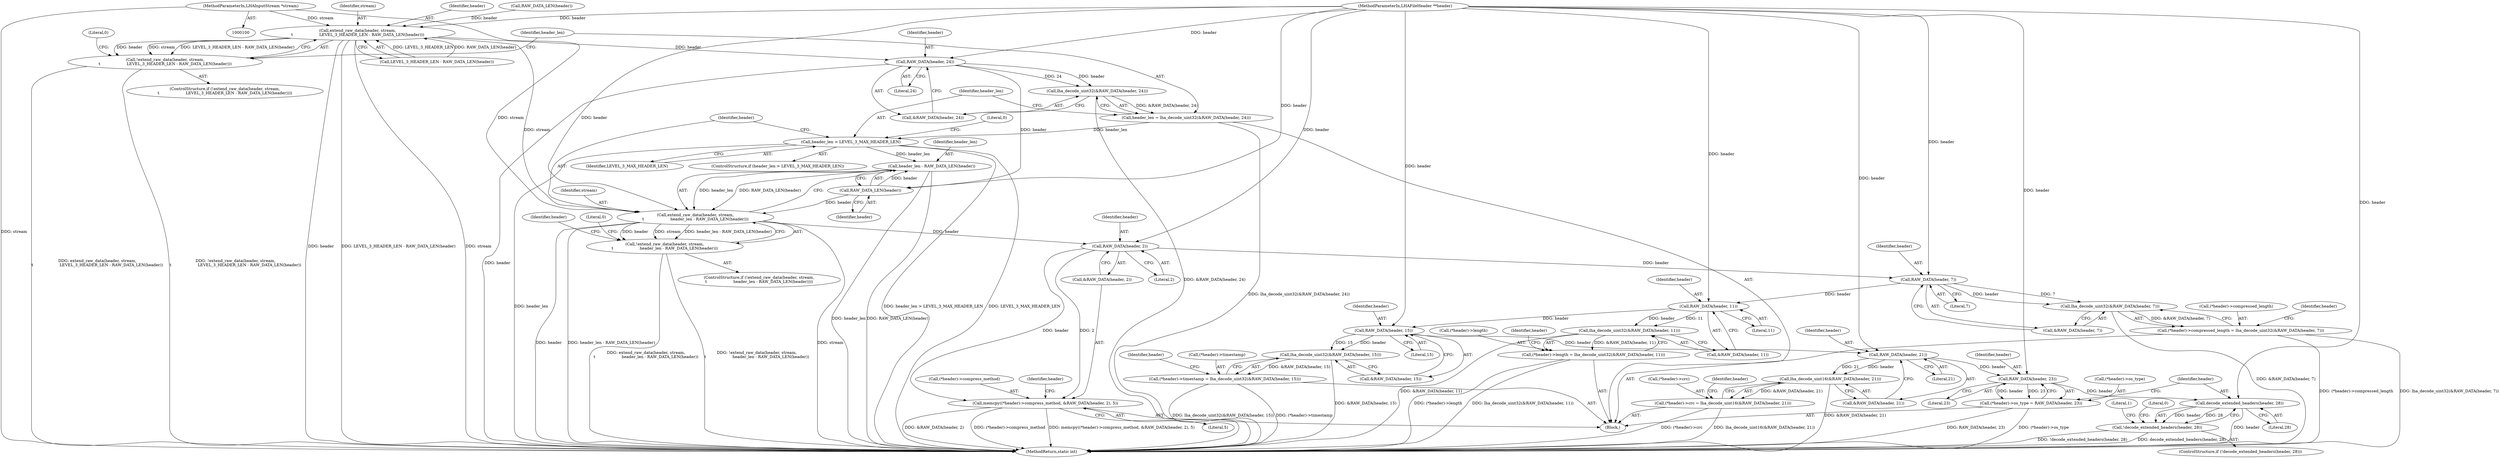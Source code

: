 digraph "1_lhasa_6fcdb8f1f538b9d63e63a5fa199c5514a15d4564@pointer" {
"1000102" [label="(MethodParameterIn,LHAInputStream *stream)"];
"1000118" [label="(Call,extend_raw_data(header, stream,\n\t                     LEVEL_3_HEADER_LEN - RAW_DATA_LEN(header)))"];
"1000117" [label="(Call,!extend_raw_data(header, stream,\n\t                     LEVEL_3_HEADER_LEN - RAW_DATA_LEN(header)))"];
"1000132" [label="(Call,RAW_DATA(header, 24))"];
"1000130" [label="(Call,lha_decode_uint32(&RAW_DATA(header, 24)))"];
"1000128" [label="(Call,header_len = lha_decode_uint32(&RAW_DATA(header, 24)))"];
"1000136" [label="(Call,header_len > LEVEL_3_MAX_HEADER_LEN)"];
"1000147" [label="(Call,header_len - RAW_DATA_LEN(header))"];
"1000144" [label="(Call,extend_raw_data(header, stream,\n\t                     header_len - RAW_DATA_LEN(header)))"];
"1000143" [label="(Call,!extend_raw_data(header, stream,\n\t                     header_len - RAW_DATA_LEN(header)))"];
"1000160" [label="(Call,RAW_DATA(header, 2))"];
"1000154" [label="(Call,memcpy((*header)->compress_method, &RAW_DATA(header, 2), 5))"];
"1000179" [label="(Call,RAW_DATA(header, 7))"];
"1000177" [label="(Call,lha_decode_uint32(&RAW_DATA(header, 7)))"];
"1000172" [label="(Call,(*header)->compressed_length = lha_decode_uint32(&RAW_DATA(header, 7)))"];
"1000189" [label="(Call,RAW_DATA(header, 11))"];
"1000187" [label="(Call,lha_decode_uint32(&RAW_DATA(header, 11)))"];
"1000182" [label="(Call,(*header)->length = lha_decode_uint32(&RAW_DATA(header, 11)))"];
"1000199" [label="(Call,RAW_DATA(header, 15))"];
"1000197" [label="(Call,lha_decode_uint32(&RAW_DATA(header, 15)))"];
"1000192" [label="(Call,(*header)->timestamp = lha_decode_uint32(&RAW_DATA(header, 15)))"];
"1000209" [label="(Call,RAW_DATA(header, 21))"];
"1000207" [label="(Call,lha_decode_uint16(&RAW_DATA(header, 21)))"];
"1000202" [label="(Call,(*header)->crc = lha_decode_uint16(&RAW_DATA(header, 21)))"];
"1000217" [label="(Call,RAW_DATA(header, 23))"];
"1000212" [label="(Call,(*header)->os_type = RAW_DATA(header, 23))"];
"1000222" [label="(Call,decode_extended_headers(header, 28))"];
"1000221" [label="(Call,!decode_extended_headers(header, 28))"];
"1000149" [label="(Call,RAW_DATA_LEN(header))"];
"1000177" [label="(Call,lha_decode_uint32(&RAW_DATA(header, 7)))"];
"1000229" [label="(Literal,1)"];
"1000200" [label="(Identifier,header)"];
"1000222" [label="(Call,decode_extended_headers(header, 28))"];
"1000101" [label="(MethodParameterIn,LHAFileHeader **header)"];
"1000118" [label="(Call,extend_raw_data(header, stream,\n\t                     LEVEL_3_HEADER_LEN - RAW_DATA_LEN(header)))"];
"1000147" [label="(Call,header_len - RAW_DATA_LEN(header))"];
"1000207" [label="(Call,lha_decode_uint16(&RAW_DATA(header, 21)))"];
"1000133" [label="(Identifier,header)"];
"1000210" [label="(Identifier,header)"];
"1000178" [label="(Call,&RAW_DATA(header, 7))"];
"1000199" [label="(Call,RAW_DATA(header, 15))"];
"1000129" [label="(Identifier,header_len)"];
"1000137" [label="(Identifier,header_len)"];
"1000149" [label="(Call,RAW_DATA_LEN(header))"];
"1000212" [label="(Call,(*header)->os_type = RAW_DATA(header, 23))"];
"1000188" [label="(Call,&RAW_DATA(header, 11))"];
"1000123" [label="(Call,RAW_DATA_LEN(header))"];
"1000134" [label="(Literal,24)"];
"1000157" [label="(Identifier,header)"];
"1000161" [label="(Identifier,header)"];
"1000132" [label="(Call,RAW_DATA(header, 24))"];
"1000127" [label="(Literal,0)"];
"1000120" [label="(Identifier,stream)"];
"1000146" [label="(Identifier,stream)"];
"1000219" [label="(Literal,23)"];
"1000230" [label="(MethodReturn,static int)"];
"1000195" [label="(Identifier,header)"];
"1000116" [label="(ControlStructure,if (!extend_raw_data(header, stream,\n\t                     LEVEL_3_HEADER_LEN - RAW_DATA_LEN(header))))"];
"1000179" [label="(Call,RAW_DATA(header, 7))"];
"1000227" [label="(Literal,0)"];
"1000180" [label="(Identifier,header)"];
"1000144" [label="(Call,extend_raw_data(header, stream,\n\t                     header_len - RAW_DATA_LEN(header)))"];
"1000173" [label="(Call,(*header)->compressed_length)"];
"1000128" [label="(Call,header_len = lha_decode_uint32(&RAW_DATA(header, 24)))"];
"1000205" [label="(Identifier,header)"];
"1000203" [label="(Call,(*header)->crc)"];
"1000131" [label="(Call,&RAW_DATA(header, 24))"];
"1000190" [label="(Identifier,header)"];
"1000138" [label="(Identifier,LEVEL_3_MAX_HEADER_LEN)"];
"1000162" [label="(Literal,2)"];
"1000202" [label="(Call,(*header)->crc = lha_decode_uint16(&RAW_DATA(header, 21)))"];
"1000143" [label="(Call,!extend_raw_data(header, stream,\n\t                     header_len - RAW_DATA_LEN(header)))"];
"1000102" [label="(MethodParameterIn,LHAInputStream *stream)"];
"1000130" [label="(Call,lha_decode_uint32(&RAW_DATA(header, 24)))"];
"1000141" [label="(Literal,0)"];
"1000117" [label="(Call,!extend_raw_data(header, stream,\n\t                     LEVEL_3_HEADER_LEN - RAW_DATA_LEN(header)))"];
"1000172" [label="(Call,(*header)->compressed_length = lha_decode_uint32(&RAW_DATA(header, 7)))"];
"1000191" [label="(Literal,11)"];
"1000183" [label="(Call,(*header)->length)"];
"1000148" [label="(Identifier,header_len)"];
"1000192" [label="(Call,(*header)->timestamp = lha_decode_uint32(&RAW_DATA(header, 15)))"];
"1000213" [label="(Call,(*header)->os_type)"];
"1000198" [label="(Call,&RAW_DATA(header, 15))"];
"1000208" [label="(Call,&RAW_DATA(header, 21))"];
"1000154" [label="(Call,memcpy((*header)->compress_method, &RAW_DATA(header, 2), 5))"];
"1000103" [label="(Block,)"];
"1000193" [label="(Call,(*header)->timestamp)"];
"1000215" [label="(Identifier,header)"];
"1000121" [label="(Call,LEVEL_3_HEADER_LEN - RAW_DATA_LEN(header))"];
"1000153" [label="(Literal,0)"];
"1000217" [label="(Call,RAW_DATA(header, 23))"];
"1000185" [label="(Identifier,header)"];
"1000155" [label="(Call,(*header)->compress_method)"];
"1000220" [label="(ControlStructure,if (!decode_extended_headers(header, 28)))"];
"1000135" [label="(ControlStructure,if (header_len > LEVEL_3_MAX_HEADER_LEN))"];
"1000201" [label="(Literal,15)"];
"1000189" [label="(Call,RAW_DATA(header, 11))"];
"1000168" [label="(Identifier,header)"];
"1000182" [label="(Call,(*header)->length = lha_decode_uint32(&RAW_DATA(header, 11)))"];
"1000197" [label="(Call,lha_decode_uint32(&RAW_DATA(header, 15)))"];
"1000223" [label="(Identifier,header)"];
"1000145" [label="(Identifier,header)"];
"1000218" [label="(Identifier,header)"];
"1000160" [label="(Call,RAW_DATA(header, 2))"];
"1000187" [label="(Call,lha_decode_uint32(&RAW_DATA(header, 11)))"];
"1000224" [label="(Literal,28)"];
"1000221" [label="(Call,!decode_extended_headers(header, 28))"];
"1000209" [label="(Call,RAW_DATA(header, 21))"];
"1000181" [label="(Literal,7)"];
"1000150" [label="(Identifier,header)"];
"1000136" [label="(Call,header_len > LEVEL_3_MAX_HEADER_LEN)"];
"1000142" [label="(ControlStructure,if (!extend_raw_data(header, stream,\n\t                     header_len - RAW_DATA_LEN(header))))"];
"1000159" [label="(Call,&RAW_DATA(header, 2))"];
"1000119" [label="(Identifier,header)"];
"1000211" [label="(Literal,21)"];
"1000163" [label="(Literal,5)"];
"1000102" -> "1000100"  [label="AST: "];
"1000102" -> "1000230"  [label="DDG: stream"];
"1000102" -> "1000118"  [label="DDG: stream"];
"1000102" -> "1000144"  [label="DDG: stream"];
"1000118" -> "1000117"  [label="AST: "];
"1000118" -> "1000121"  [label="CFG: "];
"1000119" -> "1000118"  [label="AST: "];
"1000120" -> "1000118"  [label="AST: "];
"1000121" -> "1000118"  [label="AST: "];
"1000117" -> "1000118"  [label="CFG: "];
"1000118" -> "1000230"  [label="DDG: header"];
"1000118" -> "1000230"  [label="DDG: LEVEL_3_HEADER_LEN - RAW_DATA_LEN(header)"];
"1000118" -> "1000230"  [label="DDG: stream"];
"1000118" -> "1000117"  [label="DDG: header"];
"1000118" -> "1000117"  [label="DDG: stream"];
"1000118" -> "1000117"  [label="DDG: LEVEL_3_HEADER_LEN - RAW_DATA_LEN(header)"];
"1000123" -> "1000118"  [label="DDG: header"];
"1000101" -> "1000118"  [label="DDG: header"];
"1000121" -> "1000118"  [label="DDG: LEVEL_3_HEADER_LEN"];
"1000121" -> "1000118"  [label="DDG: RAW_DATA_LEN(header)"];
"1000118" -> "1000132"  [label="DDG: header"];
"1000118" -> "1000144"  [label="DDG: stream"];
"1000117" -> "1000116"  [label="AST: "];
"1000127" -> "1000117"  [label="CFG: "];
"1000129" -> "1000117"  [label="CFG: "];
"1000117" -> "1000230"  [label="DDG: extend_raw_data(header, stream,\n\t                     LEVEL_3_HEADER_LEN - RAW_DATA_LEN(header))"];
"1000117" -> "1000230"  [label="DDG: !extend_raw_data(header, stream,\n\t                     LEVEL_3_HEADER_LEN - RAW_DATA_LEN(header))"];
"1000132" -> "1000131"  [label="AST: "];
"1000132" -> "1000134"  [label="CFG: "];
"1000133" -> "1000132"  [label="AST: "];
"1000134" -> "1000132"  [label="AST: "];
"1000131" -> "1000132"  [label="CFG: "];
"1000132" -> "1000230"  [label="DDG: header"];
"1000132" -> "1000130"  [label="DDG: header"];
"1000132" -> "1000130"  [label="DDG: 24"];
"1000101" -> "1000132"  [label="DDG: header"];
"1000132" -> "1000149"  [label="DDG: header"];
"1000130" -> "1000128"  [label="AST: "];
"1000130" -> "1000131"  [label="CFG: "];
"1000131" -> "1000130"  [label="AST: "];
"1000128" -> "1000130"  [label="CFG: "];
"1000130" -> "1000230"  [label="DDG: &RAW_DATA(header, 24)"];
"1000130" -> "1000128"  [label="DDG: &RAW_DATA(header, 24)"];
"1000128" -> "1000103"  [label="AST: "];
"1000129" -> "1000128"  [label="AST: "];
"1000137" -> "1000128"  [label="CFG: "];
"1000128" -> "1000230"  [label="DDG: lha_decode_uint32(&RAW_DATA(header, 24))"];
"1000128" -> "1000136"  [label="DDG: header_len"];
"1000136" -> "1000135"  [label="AST: "];
"1000136" -> "1000138"  [label="CFG: "];
"1000137" -> "1000136"  [label="AST: "];
"1000138" -> "1000136"  [label="AST: "];
"1000141" -> "1000136"  [label="CFG: "];
"1000145" -> "1000136"  [label="CFG: "];
"1000136" -> "1000230"  [label="DDG: header_len > LEVEL_3_MAX_HEADER_LEN"];
"1000136" -> "1000230"  [label="DDG: LEVEL_3_MAX_HEADER_LEN"];
"1000136" -> "1000230"  [label="DDG: header_len"];
"1000136" -> "1000147"  [label="DDG: header_len"];
"1000147" -> "1000144"  [label="AST: "];
"1000147" -> "1000149"  [label="CFG: "];
"1000148" -> "1000147"  [label="AST: "];
"1000149" -> "1000147"  [label="AST: "];
"1000144" -> "1000147"  [label="CFG: "];
"1000147" -> "1000230"  [label="DDG: RAW_DATA_LEN(header)"];
"1000147" -> "1000230"  [label="DDG: header_len"];
"1000147" -> "1000144"  [label="DDG: header_len"];
"1000147" -> "1000144"  [label="DDG: RAW_DATA_LEN(header)"];
"1000149" -> "1000147"  [label="DDG: header"];
"1000144" -> "1000143"  [label="AST: "];
"1000145" -> "1000144"  [label="AST: "];
"1000146" -> "1000144"  [label="AST: "];
"1000143" -> "1000144"  [label="CFG: "];
"1000144" -> "1000230"  [label="DDG: stream"];
"1000144" -> "1000230"  [label="DDG: header"];
"1000144" -> "1000230"  [label="DDG: header_len - RAW_DATA_LEN(header)"];
"1000144" -> "1000143"  [label="DDG: header"];
"1000144" -> "1000143"  [label="DDG: stream"];
"1000144" -> "1000143"  [label="DDG: header_len - RAW_DATA_LEN(header)"];
"1000149" -> "1000144"  [label="DDG: header"];
"1000101" -> "1000144"  [label="DDG: header"];
"1000144" -> "1000160"  [label="DDG: header"];
"1000143" -> "1000142"  [label="AST: "];
"1000153" -> "1000143"  [label="CFG: "];
"1000157" -> "1000143"  [label="CFG: "];
"1000143" -> "1000230"  [label="DDG: extend_raw_data(header, stream,\n\t                     header_len - RAW_DATA_LEN(header))"];
"1000143" -> "1000230"  [label="DDG: !extend_raw_data(header, stream,\n\t                     header_len - RAW_DATA_LEN(header))"];
"1000160" -> "1000159"  [label="AST: "];
"1000160" -> "1000162"  [label="CFG: "];
"1000161" -> "1000160"  [label="AST: "];
"1000162" -> "1000160"  [label="AST: "];
"1000159" -> "1000160"  [label="CFG: "];
"1000160" -> "1000154"  [label="DDG: header"];
"1000160" -> "1000154"  [label="DDG: 2"];
"1000101" -> "1000160"  [label="DDG: header"];
"1000160" -> "1000179"  [label="DDG: header"];
"1000154" -> "1000103"  [label="AST: "];
"1000154" -> "1000163"  [label="CFG: "];
"1000155" -> "1000154"  [label="AST: "];
"1000159" -> "1000154"  [label="AST: "];
"1000163" -> "1000154"  [label="AST: "];
"1000168" -> "1000154"  [label="CFG: "];
"1000154" -> "1000230"  [label="DDG: &RAW_DATA(header, 2)"];
"1000154" -> "1000230"  [label="DDG: (*header)->compress_method"];
"1000154" -> "1000230"  [label="DDG: memcpy((*header)->compress_method, &RAW_DATA(header, 2), 5)"];
"1000179" -> "1000178"  [label="AST: "];
"1000179" -> "1000181"  [label="CFG: "];
"1000180" -> "1000179"  [label="AST: "];
"1000181" -> "1000179"  [label="AST: "];
"1000178" -> "1000179"  [label="CFG: "];
"1000179" -> "1000177"  [label="DDG: header"];
"1000179" -> "1000177"  [label="DDG: 7"];
"1000101" -> "1000179"  [label="DDG: header"];
"1000179" -> "1000189"  [label="DDG: header"];
"1000177" -> "1000172"  [label="AST: "];
"1000177" -> "1000178"  [label="CFG: "];
"1000178" -> "1000177"  [label="AST: "];
"1000172" -> "1000177"  [label="CFG: "];
"1000177" -> "1000230"  [label="DDG: &RAW_DATA(header, 7)"];
"1000177" -> "1000172"  [label="DDG: &RAW_DATA(header, 7)"];
"1000172" -> "1000103"  [label="AST: "];
"1000173" -> "1000172"  [label="AST: "];
"1000185" -> "1000172"  [label="CFG: "];
"1000172" -> "1000230"  [label="DDG: lha_decode_uint32(&RAW_DATA(header, 7))"];
"1000172" -> "1000230"  [label="DDG: (*header)->compressed_length"];
"1000189" -> "1000188"  [label="AST: "];
"1000189" -> "1000191"  [label="CFG: "];
"1000190" -> "1000189"  [label="AST: "];
"1000191" -> "1000189"  [label="AST: "];
"1000188" -> "1000189"  [label="CFG: "];
"1000189" -> "1000187"  [label="DDG: header"];
"1000189" -> "1000187"  [label="DDG: 11"];
"1000101" -> "1000189"  [label="DDG: header"];
"1000189" -> "1000199"  [label="DDG: header"];
"1000187" -> "1000182"  [label="AST: "];
"1000187" -> "1000188"  [label="CFG: "];
"1000188" -> "1000187"  [label="AST: "];
"1000182" -> "1000187"  [label="CFG: "];
"1000187" -> "1000230"  [label="DDG: &RAW_DATA(header, 11)"];
"1000187" -> "1000182"  [label="DDG: &RAW_DATA(header, 11)"];
"1000182" -> "1000103"  [label="AST: "];
"1000183" -> "1000182"  [label="AST: "];
"1000195" -> "1000182"  [label="CFG: "];
"1000182" -> "1000230"  [label="DDG: lha_decode_uint32(&RAW_DATA(header, 11))"];
"1000182" -> "1000230"  [label="DDG: (*header)->length"];
"1000199" -> "1000198"  [label="AST: "];
"1000199" -> "1000201"  [label="CFG: "];
"1000200" -> "1000199"  [label="AST: "];
"1000201" -> "1000199"  [label="AST: "];
"1000198" -> "1000199"  [label="CFG: "];
"1000199" -> "1000197"  [label="DDG: header"];
"1000199" -> "1000197"  [label="DDG: 15"];
"1000101" -> "1000199"  [label="DDG: header"];
"1000199" -> "1000209"  [label="DDG: header"];
"1000197" -> "1000192"  [label="AST: "];
"1000197" -> "1000198"  [label="CFG: "];
"1000198" -> "1000197"  [label="AST: "];
"1000192" -> "1000197"  [label="CFG: "];
"1000197" -> "1000230"  [label="DDG: &RAW_DATA(header, 15)"];
"1000197" -> "1000192"  [label="DDG: &RAW_DATA(header, 15)"];
"1000192" -> "1000103"  [label="AST: "];
"1000193" -> "1000192"  [label="AST: "];
"1000205" -> "1000192"  [label="CFG: "];
"1000192" -> "1000230"  [label="DDG: lha_decode_uint32(&RAW_DATA(header, 15))"];
"1000192" -> "1000230"  [label="DDG: (*header)->timestamp"];
"1000209" -> "1000208"  [label="AST: "];
"1000209" -> "1000211"  [label="CFG: "];
"1000210" -> "1000209"  [label="AST: "];
"1000211" -> "1000209"  [label="AST: "];
"1000208" -> "1000209"  [label="CFG: "];
"1000209" -> "1000207"  [label="DDG: header"];
"1000209" -> "1000207"  [label="DDG: 21"];
"1000101" -> "1000209"  [label="DDG: header"];
"1000209" -> "1000217"  [label="DDG: header"];
"1000207" -> "1000202"  [label="AST: "];
"1000207" -> "1000208"  [label="CFG: "];
"1000208" -> "1000207"  [label="AST: "];
"1000202" -> "1000207"  [label="CFG: "];
"1000207" -> "1000230"  [label="DDG: &RAW_DATA(header, 21)"];
"1000207" -> "1000202"  [label="DDG: &RAW_DATA(header, 21)"];
"1000202" -> "1000103"  [label="AST: "];
"1000203" -> "1000202"  [label="AST: "];
"1000215" -> "1000202"  [label="CFG: "];
"1000202" -> "1000230"  [label="DDG: lha_decode_uint16(&RAW_DATA(header, 21))"];
"1000202" -> "1000230"  [label="DDG: (*header)->crc"];
"1000217" -> "1000212"  [label="AST: "];
"1000217" -> "1000219"  [label="CFG: "];
"1000218" -> "1000217"  [label="AST: "];
"1000219" -> "1000217"  [label="AST: "];
"1000212" -> "1000217"  [label="CFG: "];
"1000217" -> "1000212"  [label="DDG: header"];
"1000217" -> "1000212"  [label="DDG: 23"];
"1000101" -> "1000217"  [label="DDG: header"];
"1000217" -> "1000222"  [label="DDG: header"];
"1000212" -> "1000103"  [label="AST: "];
"1000213" -> "1000212"  [label="AST: "];
"1000223" -> "1000212"  [label="CFG: "];
"1000212" -> "1000230"  [label="DDG: RAW_DATA(header, 23)"];
"1000212" -> "1000230"  [label="DDG: (*header)->os_type"];
"1000222" -> "1000221"  [label="AST: "];
"1000222" -> "1000224"  [label="CFG: "];
"1000223" -> "1000222"  [label="AST: "];
"1000224" -> "1000222"  [label="AST: "];
"1000221" -> "1000222"  [label="CFG: "];
"1000222" -> "1000230"  [label="DDG: header"];
"1000222" -> "1000221"  [label="DDG: header"];
"1000222" -> "1000221"  [label="DDG: 28"];
"1000101" -> "1000222"  [label="DDG: header"];
"1000221" -> "1000220"  [label="AST: "];
"1000227" -> "1000221"  [label="CFG: "];
"1000229" -> "1000221"  [label="CFG: "];
"1000221" -> "1000230"  [label="DDG: !decode_extended_headers(header, 28)"];
"1000221" -> "1000230"  [label="DDG: decode_extended_headers(header, 28)"];
"1000149" -> "1000150"  [label="CFG: "];
"1000150" -> "1000149"  [label="AST: "];
"1000101" -> "1000149"  [label="DDG: header"];
}
